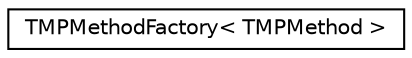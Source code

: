 digraph "Graphical Class Hierarchy"
{
 // LATEX_PDF_SIZE
  edge [fontname="Helvetica",fontsize="10",labelfontname="Helvetica",labelfontsize="10"];
  node [fontname="Helvetica",fontsize="10",shape=record];
  rankdir="LR";
  Node0 [label="TMPMethodFactory\< TMPMethod \>",height=0.2,width=0.4,color="black", fillcolor="white", style="filled",URL="$structTMPMethodFactory.html",tooltip="Creates new TMPMethod instances from an XML node."];
}
